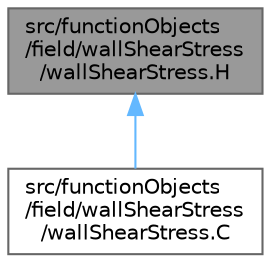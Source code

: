 digraph "src/functionObjects/field/wallShearStress/wallShearStress.H"
{
 // LATEX_PDF_SIZE
  bgcolor="transparent";
  edge [fontname=Helvetica,fontsize=10,labelfontname=Helvetica,labelfontsize=10];
  node [fontname=Helvetica,fontsize=10,shape=box,height=0.2,width=0.4];
  Node1 [id="Node000001",label="src/functionObjects\l/field/wallShearStress\l/wallShearStress.H",height=0.2,width=0.4,color="gray40", fillcolor="grey60", style="filled", fontcolor="black",tooltip=" "];
  Node1 -> Node2 [id="edge1_Node000001_Node000002",dir="back",color="steelblue1",style="solid",tooltip=" "];
  Node2 [id="Node000002",label="src/functionObjects\l/field/wallShearStress\l/wallShearStress.C",height=0.2,width=0.4,color="grey40", fillcolor="white", style="filled",URL="$wallShearStress_8C.html",tooltip=" "];
}
